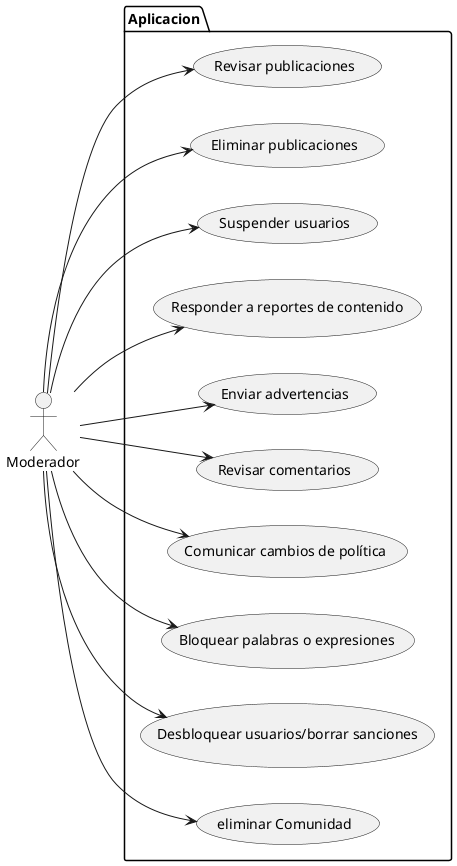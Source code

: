 @startuml
left to right direction
actor Moderador

package Aplicacion{

usecase "Revisar publicaciones" as UC1
usecase "Eliminar publicaciones" as UC2
usecase "Suspender usuarios" as UC3
usecase "Responder a reportes de contenido" as UC4
usecase "Enviar advertencias" as UC5
usecase "Revisar comentarios" as UC6

usecase "Comunicar cambios de política" as UC7
usecase "Bloquear palabras o expresiones" as UC8
usecase "Desbloquear usuarios/borrar sanciones" as UC9
usecase "eliminar Comunidad" as UC10
}

Moderador --> UC1
Moderador --> UC2
Moderador --> UC3
Moderador --> UC4
Moderador --> UC5
Moderador --> UC6
Moderador --> UC7
Moderador --> UC8
Moderador --> UC9
Moderador --> UC10

@enduml
